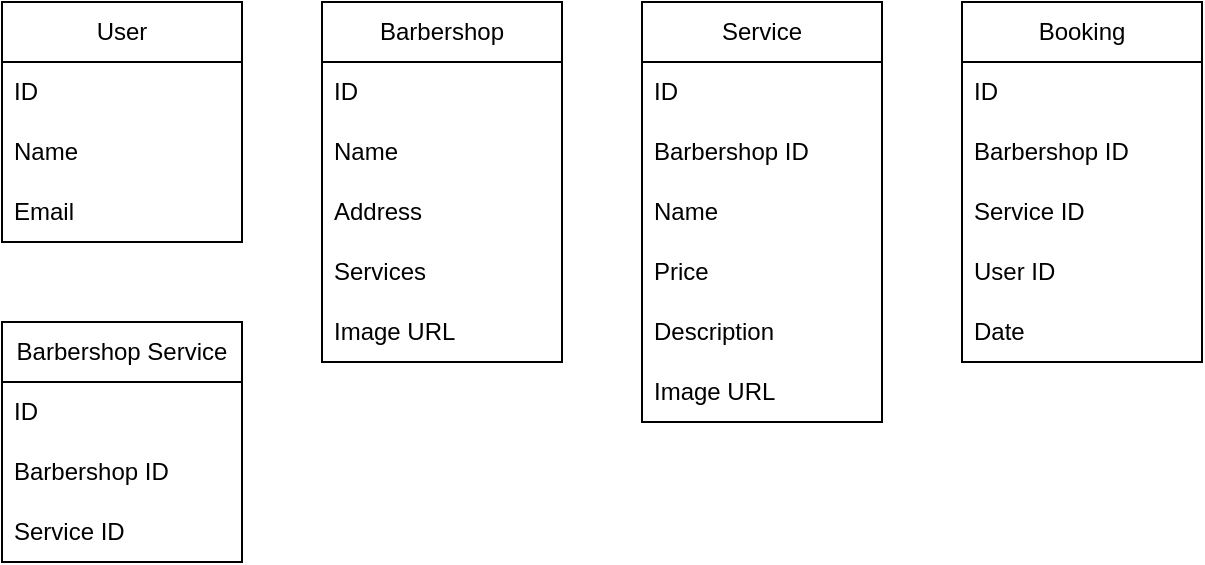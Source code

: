 <mxfile version="23.1.0" type="device">
  <diagram name="Página-1" id="sHzCYkgvq14Rol161lAW">
    <mxGraphModel dx="627" dy="599" grid="1" gridSize="10" guides="1" tooltips="1" connect="1" arrows="1" fold="1" page="1" pageScale="1" pageWidth="827" pageHeight="1169" math="0" shadow="0">
      <root>
        <mxCell id="0" />
        <mxCell id="1" parent="0" />
        <mxCell id="0zPmJldjk-J0AhkukoXk-2" value="User" style="swimlane;fontStyle=0;childLayout=stackLayout;horizontal=1;startSize=30;horizontalStack=0;resizeParent=1;resizeParentMax=0;resizeLast=0;collapsible=1;marginBottom=0;whiteSpace=wrap;html=1;" vertex="1" parent="1">
          <mxGeometry x="120" y="480" width="120" height="120" as="geometry" />
        </mxCell>
        <mxCell id="0zPmJldjk-J0AhkukoXk-3" value="ID" style="text;strokeColor=none;fillColor=none;align=left;verticalAlign=middle;spacingLeft=4;spacingRight=4;overflow=hidden;points=[[0,0.5],[1,0.5]];portConstraint=eastwest;rotatable=0;whiteSpace=wrap;html=1;" vertex="1" parent="0zPmJldjk-J0AhkukoXk-2">
          <mxGeometry y="30" width="120" height="30" as="geometry" />
        </mxCell>
        <mxCell id="0zPmJldjk-J0AhkukoXk-4" value="Name" style="text;strokeColor=none;fillColor=none;align=left;verticalAlign=middle;spacingLeft=4;spacingRight=4;overflow=hidden;points=[[0,0.5],[1,0.5]];portConstraint=eastwest;rotatable=0;whiteSpace=wrap;html=1;" vertex="1" parent="0zPmJldjk-J0AhkukoXk-2">
          <mxGeometry y="60" width="120" height="30" as="geometry" />
        </mxCell>
        <mxCell id="0zPmJldjk-J0AhkukoXk-5" value="Email" style="text;strokeColor=none;fillColor=none;align=left;verticalAlign=middle;spacingLeft=4;spacingRight=4;overflow=hidden;points=[[0,0.5],[1,0.5]];portConstraint=eastwest;rotatable=0;whiteSpace=wrap;html=1;" vertex="1" parent="0zPmJldjk-J0AhkukoXk-2">
          <mxGeometry y="90" width="120" height="30" as="geometry" />
        </mxCell>
        <mxCell id="0zPmJldjk-J0AhkukoXk-10" value="Barbershop" style="swimlane;fontStyle=0;childLayout=stackLayout;horizontal=1;startSize=30;horizontalStack=0;resizeParent=1;resizeParentMax=0;resizeLast=0;collapsible=1;marginBottom=0;whiteSpace=wrap;html=1;" vertex="1" parent="1">
          <mxGeometry x="280" y="480" width="120" height="180" as="geometry" />
        </mxCell>
        <mxCell id="0zPmJldjk-J0AhkukoXk-11" value="ID" style="text;strokeColor=none;fillColor=none;align=left;verticalAlign=middle;spacingLeft=4;spacingRight=4;overflow=hidden;points=[[0,0.5],[1,0.5]];portConstraint=eastwest;rotatable=0;whiteSpace=wrap;html=1;" vertex="1" parent="0zPmJldjk-J0AhkukoXk-10">
          <mxGeometry y="30" width="120" height="30" as="geometry" />
        </mxCell>
        <mxCell id="0zPmJldjk-J0AhkukoXk-12" value="Name" style="text;strokeColor=none;fillColor=none;align=left;verticalAlign=middle;spacingLeft=4;spacingRight=4;overflow=hidden;points=[[0,0.5],[1,0.5]];portConstraint=eastwest;rotatable=0;whiteSpace=wrap;html=1;" vertex="1" parent="0zPmJldjk-J0AhkukoXk-10">
          <mxGeometry y="60" width="120" height="30" as="geometry" />
        </mxCell>
        <mxCell id="0zPmJldjk-J0AhkukoXk-13" value="Address" style="text;strokeColor=none;fillColor=none;align=left;verticalAlign=middle;spacingLeft=4;spacingRight=4;overflow=hidden;points=[[0,0.5],[1,0.5]];portConstraint=eastwest;rotatable=0;whiteSpace=wrap;html=1;" vertex="1" parent="0zPmJldjk-J0AhkukoXk-10">
          <mxGeometry y="90" width="120" height="30" as="geometry" />
        </mxCell>
        <mxCell id="0zPmJldjk-J0AhkukoXk-15" value="Services" style="text;strokeColor=none;fillColor=none;align=left;verticalAlign=middle;spacingLeft=4;spacingRight=4;overflow=hidden;points=[[0,0.5],[1,0.5]];portConstraint=eastwest;rotatable=0;whiteSpace=wrap;html=1;" vertex="1" parent="0zPmJldjk-J0AhkukoXk-10">
          <mxGeometry y="120" width="120" height="30" as="geometry" />
        </mxCell>
        <mxCell id="0zPmJldjk-J0AhkukoXk-16" value="Image URL" style="text;strokeColor=none;fillColor=none;align=left;verticalAlign=middle;spacingLeft=4;spacingRight=4;overflow=hidden;points=[[0,0.5],[1,0.5]];portConstraint=eastwest;rotatable=0;whiteSpace=wrap;html=1;" vertex="1" parent="0zPmJldjk-J0AhkukoXk-10">
          <mxGeometry y="150" width="120" height="30" as="geometry" />
        </mxCell>
        <mxCell id="0zPmJldjk-J0AhkukoXk-17" value="Service" style="swimlane;fontStyle=0;childLayout=stackLayout;horizontal=1;startSize=30;horizontalStack=0;resizeParent=1;resizeParentMax=0;resizeLast=0;collapsible=1;marginBottom=0;whiteSpace=wrap;html=1;" vertex="1" parent="1">
          <mxGeometry x="440" y="480" width="120" height="210" as="geometry" />
        </mxCell>
        <mxCell id="0zPmJldjk-J0AhkukoXk-18" value="ID" style="text;strokeColor=none;fillColor=none;align=left;verticalAlign=middle;spacingLeft=4;spacingRight=4;overflow=hidden;points=[[0,0.5],[1,0.5]];portConstraint=eastwest;rotatable=0;whiteSpace=wrap;html=1;" vertex="1" parent="0zPmJldjk-J0AhkukoXk-17">
          <mxGeometry y="30" width="120" height="30" as="geometry" />
        </mxCell>
        <mxCell id="0zPmJldjk-J0AhkukoXk-30" value="Barbershop ID" style="text;strokeColor=none;fillColor=none;align=left;verticalAlign=middle;spacingLeft=4;spacingRight=4;overflow=hidden;points=[[0,0.5],[1,0.5]];portConstraint=eastwest;rotatable=0;whiteSpace=wrap;html=1;" vertex="1" parent="0zPmJldjk-J0AhkukoXk-17">
          <mxGeometry y="60" width="120" height="30" as="geometry" />
        </mxCell>
        <mxCell id="0zPmJldjk-J0AhkukoXk-19" value="Name" style="text;strokeColor=none;fillColor=none;align=left;verticalAlign=middle;spacingLeft=4;spacingRight=4;overflow=hidden;points=[[0,0.5],[1,0.5]];portConstraint=eastwest;rotatable=0;whiteSpace=wrap;html=1;" vertex="1" parent="0zPmJldjk-J0AhkukoXk-17">
          <mxGeometry y="90" width="120" height="30" as="geometry" />
        </mxCell>
        <mxCell id="0zPmJldjk-J0AhkukoXk-21" value="Price" style="text;strokeColor=none;fillColor=none;align=left;verticalAlign=middle;spacingLeft=4;spacingRight=4;overflow=hidden;points=[[0,0.5],[1,0.5]];portConstraint=eastwest;rotatable=0;whiteSpace=wrap;html=1;" vertex="1" parent="0zPmJldjk-J0AhkukoXk-17">
          <mxGeometry y="120" width="120" height="30" as="geometry" />
        </mxCell>
        <mxCell id="0zPmJldjk-J0AhkukoXk-22" value="Description" style="text;strokeColor=none;fillColor=none;align=left;verticalAlign=middle;spacingLeft=4;spacingRight=4;overflow=hidden;points=[[0,0.5],[1,0.5]];portConstraint=eastwest;rotatable=0;whiteSpace=wrap;html=1;" vertex="1" parent="0zPmJldjk-J0AhkukoXk-17">
          <mxGeometry y="150" width="120" height="30" as="geometry" />
        </mxCell>
        <mxCell id="0zPmJldjk-J0AhkukoXk-23" value="Image URL" style="text;strokeColor=none;fillColor=none;align=left;verticalAlign=middle;spacingLeft=4;spacingRight=4;overflow=hidden;points=[[0,0.5],[1,0.5]];portConstraint=eastwest;rotatable=0;whiteSpace=wrap;html=1;" vertex="1" parent="0zPmJldjk-J0AhkukoXk-17">
          <mxGeometry y="180" width="120" height="30" as="geometry" />
        </mxCell>
        <mxCell id="0zPmJldjk-J0AhkukoXk-24" value="Booking" style="swimlane;fontStyle=0;childLayout=stackLayout;horizontal=1;startSize=30;horizontalStack=0;resizeParent=1;resizeParentMax=0;resizeLast=0;collapsible=1;marginBottom=0;whiteSpace=wrap;html=1;" vertex="1" parent="1">
          <mxGeometry x="600" y="480" width="120" height="180" as="geometry" />
        </mxCell>
        <mxCell id="0zPmJldjk-J0AhkukoXk-25" value="ID" style="text;strokeColor=none;fillColor=none;align=left;verticalAlign=middle;spacingLeft=4;spacingRight=4;overflow=hidden;points=[[0,0.5],[1,0.5]];portConstraint=eastwest;rotatable=0;whiteSpace=wrap;html=1;" vertex="1" parent="0zPmJldjk-J0AhkukoXk-24">
          <mxGeometry y="30" width="120" height="30" as="geometry" />
        </mxCell>
        <mxCell id="0zPmJldjk-J0AhkukoXk-31" value="Barbershop ID" style="text;strokeColor=none;fillColor=none;align=left;verticalAlign=middle;spacingLeft=4;spacingRight=4;overflow=hidden;points=[[0,0.5],[1,0.5]];portConstraint=eastwest;rotatable=0;whiteSpace=wrap;html=1;" vertex="1" parent="0zPmJldjk-J0AhkukoXk-24">
          <mxGeometry y="60" width="120" height="30" as="geometry" />
        </mxCell>
        <mxCell id="0zPmJldjk-J0AhkukoXk-32" value="Service ID" style="text;strokeColor=none;fillColor=none;align=left;verticalAlign=middle;spacingLeft=4;spacingRight=4;overflow=hidden;points=[[0,0.5],[1,0.5]];portConstraint=eastwest;rotatable=0;whiteSpace=wrap;html=1;" vertex="1" parent="0zPmJldjk-J0AhkukoXk-24">
          <mxGeometry y="90" width="120" height="30" as="geometry" />
        </mxCell>
        <mxCell id="0zPmJldjk-J0AhkukoXk-26" value="User ID" style="text;strokeColor=none;fillColor=none;align=left;verticalAlign=middle;spacingLeft=4;spacingRight=4;overflow=hidden;points=[[0,0.5],[1,0.5]];portConstraint=eastwest;rotatable=0;whiteSpace=wrap;html=1;" vertex="1" parent="0zPmJldjk-J0AhkukoXk-24">
          <mxGeometry y="120" width="120" height="30" as="geometry" />
        </mxCell>
        <mxCell id="0zPmJldjk-J0AhkukoXk-27" value="Date" style="text;strokeColor=none;fillColor=none;align=left;verticalAlign=middle;spacingLeft=4;spacingRight=4;overflow=hidden;points=[[0,0.5],[1,0.5]];portConstraint=eastwest;rotatable=0;whiteSpace=wrap;html=1;" vertex="1" parent="0zPmJldjk-J0AhkukoXk-24">
          <mxGeometry y="150" width="120" height="30" as="geometry" />
        </mxCell>
        <mxCell id="0zPmJldjk-J0AhkukoXk-33" value="Barbershop Service" style="swimlane;fontStyle=0;childLayout=stackLayout;horizontal=1;startSize=30;horizontalStack=0;resizeParent=1;resizeParentMax=0;resizeLast=0;collapsible=1;marginBottom=0;whiteSpace=wrap;html=1;" vertex="1" parent="1">
          <mxGeometry x="120" y="640" width="120" height="120" as="geometry" />
        </mxCell>
        <mxCell id="0zPmJldjk-J0AhkukoXk-34" value="ID" style="text;strokeColor=none;fillColor=none;align=left;verticalAlign=middle;spacingLeft=4;spacingRight=4;overflow=hidden;points=[[0,0.5],[1,0.5]];portConstraint=eastwest;rotatable=0;whiteSpace=wrap;html=1;" vertex="1" parent="0zPmJldjk-J0AhkukoXk-33">
          <mxGeometry y="30" width="120" height="30" as="geometry" />
        </mxCell>
        <mxCell id="0zPmJldjk-J0AhkukoXk-35" value="Barbershop ID" style="text;strokeColor=none;fillColor=none;align=left;verticalAlign=middle;spacingLeft=4;spacingRight=4;overflow=hidden;points=[[0,0.5],[1,0.5]];portConstraint=eastwest;rotatable=0;whiteSpace=wrap;html=1;" vertex="1" parent="0zPmJldjk-J0AhkukoXk-33">
          <mxGeometry y="60" width="120" height="30" as="geometry" />
        </mxCell>
        <mxCell id="0zPmJldjk-J0AhkukoXk-36" value="Service ID" style="text;strokeColor=none;fillColor=none;align=left;verticalAlign=middle;spacingLeft=4;spacingRight=4;overflow=hidden;points=[[0,0.5],[1,0.5]];portConstraint=eastwest;rotatable=0;whiteSpace=wrap;html=1;" vertex="1" parent="0zPmJldjk-J0AhkukoXk-33">
          <mxGeometry y="90" width="120" height="30" as="geometry" />
        </mxCell>
      </root>
    </mxGraphModel>
  </diagram>
</mxfile>
